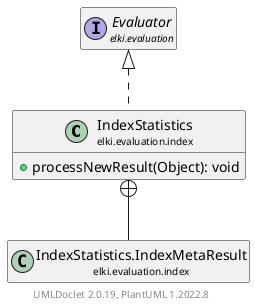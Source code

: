 @startuml
    remove .*\.(Instance|Par|Parameterizer|Factory)$
    set namespaceSeparator none
    hide empty fields
    hide empty methods

    class "<size:14>IndexStatistics\n<size:10>elki.evaluation.index" as elki.evaluation.index.IndexStatistics [[IndexStatistics.html]] {
        +processNewResult(Object): void
    }

    interface "<size:14>Evaluator\n<size:10>elki.evaluation" as elki.evaluation.Evaluator [[../Evaluator.html]]
    class "<size:14>IndexStatistics.IndexMetaResult\n<size:10>elki.evaluation.index" as elki.evaluation.index.IndexStatistics.IndexMetaResult [[IndexStatistics.IndexMetaResult.html]]

    elki.evaluation.Evaluator <|.. elki.evaluation.index.IndexStatistics
    elki.evaluation.index.IndexStatistics +-- elki.evaluation.index.IndexStatistics.IndexMetaResult

    center footer UMLDoclet 2.0.19, PlantUML 1.2022.8
@enduml
